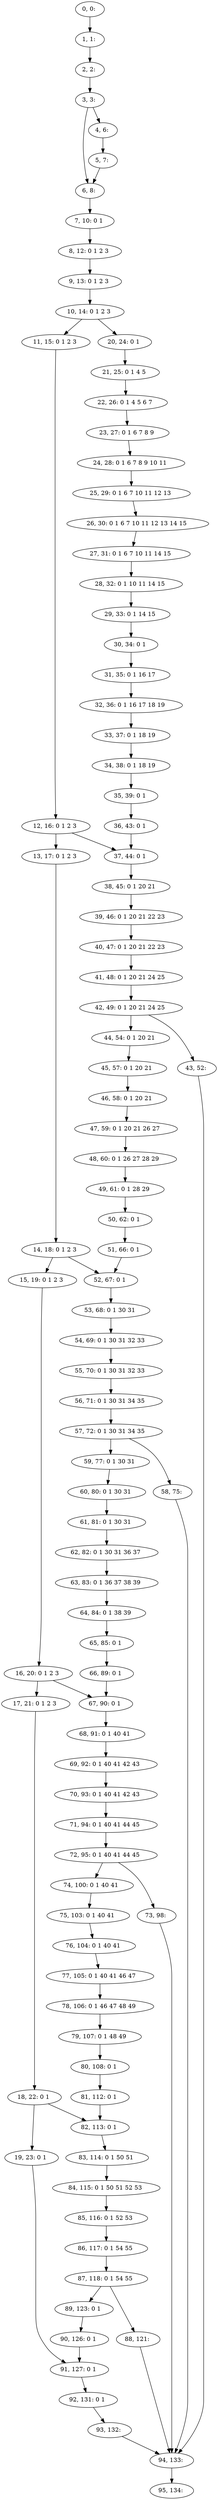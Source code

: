 digraph G {
0[label="0, 0: "];
1[label="1, 1: "];
2[label="2, 2: "];
3[label="3, 3: "];
4[label="4, 6: "];
5[label="5, 7: "];
6[label="6, 8: "];
7[label="7, 10: 0 1 "];
8[label="8, 12: 0 1 2 3 "];
9[label="9, 13: 0 1 2 3 "];
10[label="10, 14: 0 1 2 3 "];
11[label="11, 15: 0 1 2 3 "];
12[label="12, 16: 0 1 2 3 "];
13[label="13, 17: 0 1 2 3 "];
14[label="14, 18: 0 1 2 3 "];
15[label="15, 19: 0 1 2 3 "];
16[label="16, 20: 0 1 2 3 "];
17[label="17, 21: 0 1 2 3 "];
18[label="18, 22: 0 1 "];
19[label="19, 23: 0 1 "];
20[label="20, 24: 0 1 "];
21[label="21, 25: 0 1 4 5 "];
22[label="22, 26: 0 1 4 5 6 7 "];
23[label="23, 27: 0 1 6 7 8 9 "];
24[label="24, 28: 0 1 6 7 8 9 10 11 "];
25[label="25, 29: 0 1 6 7 10 11 12 13 "];
26[label="26, 30: 0 1 6 7 10 11 12 13 14 15 "];
27[label="27, 31: 0 1 6 7 10 11 14 15 "];
28[label="28, 32: 0 1 10 11 14 15 "];
29[label="29, 33: 0 1 14 15 "];
30[label="30, 34: 0 1 "];
31[label="31, 35: 0 1 16 17 "];
32[label="32, 36: 0 1 16 17 18 19 "];
33[label="33, 37: 0 1 18 19 "];
34[label="34, 38: 0 1 18 19 "];
35[label="35, 39: 0 1 "];
36[label="36, 43: 0 1 "];
37[label="37, 44: 0 1 "];
38[label="38, 45: 0 1 20 21 "];
39[label="39, 46: 0 1 20 21 22 23 "];
40[label="40, 47: 0 1 20 21 22 23 "];
41[label="41, 48: 0 1 20 21 24 25 "];
42[label="42, 49: 0 1 20 21 24 25 "];
43[label="43, 52: "];
44[label="44, 54: 0 1 20 21 "];
45[label="45, 57: 0 1 20 21 "];
46[label="46, 58: 0 1 20 21 "];
47[label="47, 59: 0 1 20 21 26 27 "];
48[label="48, 60: 0 1 26 27 28 29 "];
49[label="49, 61: 0 1 28 29 "];
50[label="50, 62: 0 1 "];
51[label="51, 66: 0 1 "];
52[label="52, 67: 0 1 "];
53[label="53, 68: 0 1 30 31 "];
54[label="54, 69: 0 1 30 31 32 33 "];
55[label="55, 70: 0 1 30 31 32 33 "];
56[label="56, 71: 0 1 30 31 34 35 "];
57[label="57, 72: 0 1 30 31 34 35 "];
58[label="58, 75: "];
59[label="59, 77: 0 1 30 31 "];
60[label="60, 80: 0 1 30 31 "];
61[label="61, 81: 0 1 30 31 "];
62[label="62, 82: 0 1 30 31 36 37 "];
63[label="63, 83: 0 1 36 37 38 39 "];
64[label="64, 84: 0 1 38 39 "];
65[label="65, 85: 0 1 "];
66[label="66, 89: 0 1 "];
67[label="67, 90: 0 1 "];
68[label="68, 91: 0 1 40 41 "];
69[label="69, 92: 0 1 40 41 42 43 "];
70[label="70, 93: 0 1 40 41 42 43 "];
71[label="71, 94: 0 1 40 41 44 45 "];
72[label="72, 95: 0 1 40 41 44 45 "];
73[label="73, 98: "];
74[label="74, 100: 0 1 40 41 "];
75[label="75, 103: 0 1 40 41 "];
76[label="76, 104: 0 1 40 41 "];
77[label="77, 105: 0 1 40 41 46 47 "];
78[label="78, 106: 0 1 46 47 48 49 "];
79[label="79, 107: 0 1 48 49 "];
80[label="80, 108: 0 1 "];
81[label="81, 112: 0 1 "];
82[label="82, 113: 0 1 "];
83[label="83, 114: 0 1 50 51 "];
84[label="84, 115: 0 1 50 51 52 53 "];
85[label="85, 116: 0 1 52 53 "];
86[label="86, 117: 0 1 54 55 "];
87[label="87, 118: 0 1 54 55 "];
88[label="88, 121: "];
89[label="89, 123: 0 1 "];
90[label="90, 126: 0 1 "];
91[label="91, 127: 0 1 "];
92[label="92, 131: 0 1 "];
93[label="93, 132: "];
94[label="94, 133: "];
95[label="95, 134: "];
0->1 ;
1->2 ;
2->3 ;
3->4 ;
3->6 ;
4->5 ;
5->6 ;
6->7 ;
7->8 ;
8->9 ;
9->10 ;
10->11 ;
10->20 ;
11->12 ;
12->13 ;
12->37 ;
13->14 ;
14->15 ;
14->52 ;
15->16 ;
16->17 ;
16->67 ;
17->18 ;
18->19 ;
18->82 ;
19->91 ;
20->21 ;
21->22 ;
22->23 ;
23->24 ;
24->25 ;
25->26 ;
26->27 ;
27->28 ;
28->29 ;
29->30 ;
30->31 ;
31->32 ;
32->33 ;
33->34 ;
34->35 ;
35->36 ;
36->37 ;
37->38 ;
38->39 ;
39->40 ;
40->41 ;
41->42 ;
42->43 ;
42->44 ;
43->94 ;
44->45 ;
45->46 ;
46->47 ;
47->48 ;
48->49 ;
49->50 ;
50->51 ;
51->52 ;
52->53 ;
53->54 ;
54->55 ;
55->56 ;
56->57 ;
57->58 ;
57->59 ;
58->94 ;
59->60 ;
60->61 ;
61->62 ;
62->63 ;
63->64 ;
64->65 ;
65->66 ;
66->67 ;
67->68 ;
68->69 ;
69->70 ;
70->71 ;
71->72 ;
72->73 ;
72->74 ;
73->94 ;
74->75 ;
75->76 ;
76->77 ;
77->78 ;
78->79 ;
79->80 ;
80->81 ;
81->82 ;
82->83 ;
83->84 ;
84->85 ;
85->86 ;
86->87 ;
87->88 ;
87->89 ;
88->94 ;
89->90 ;
90->91 ;
91->92 ;
92->93 ;
93->94 ;
94->95 ;
}
